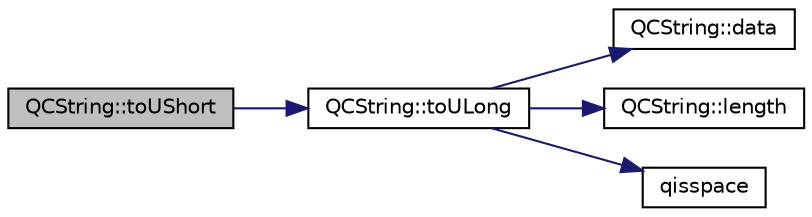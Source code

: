 digraph "QCString::toUShort"
{
 // LATEX_PDF_SIZE
  edge [fontname="Helvetica",fontsize="10",labelfontname="Helvetica",labelfontsize="10"];
  node [fontname="Helvetica",fontsize="10",shape=record];
  rankdir="LR";
  Node1 [label="QCString::toUShort",height=0.2,width=0.4,color="black", fillcolor="grey75", style="filled", fontcolor="black",tooltip=" "];
  Node1 -> Node2 [color="midnightblue",fontsize="10",style="solid"];
  Node2 [label="QCString::toULong",height=0.2,width=0.4,color="black", fillcolor="white", style="filled",URL="$classQCString.html#a183b7ad64166a12bf3e0f21631b69d28",tooltip=" "];
  Node2 -> Node3 [color="midnightblue",fontsize="10",style="solid"];
  Node3 [label="QCString::data",height=0.2,width=0.4,color="black", fillcolor="white", style="filled",URL="$classQCString.html#ac3aa3ac1a1c36d3305eba22a2eb0d098",tooltip=" "];
  Node2 -> Node4 [color="midnightblue",fontsize="10",style="solid"];
  Node4 [label="QCString::length",height=0.2,width=0.4,color="black", fillcolor="white", style="filled",URL="$classQCString.html#ac52596733e9110b778019946d73fb268",tooltip=" "];
  Node2 -> Node5 [color="midnightblue",fontsize="10",style="solid"];
  Node5 [label="qisspace",height=0.2,width=0.4,color="black", fillcolor="white", style="filled",URL="$qcstring_8h.html#a77c877f20c7388af72f6a936072b5109",tooltip=" "];
}
